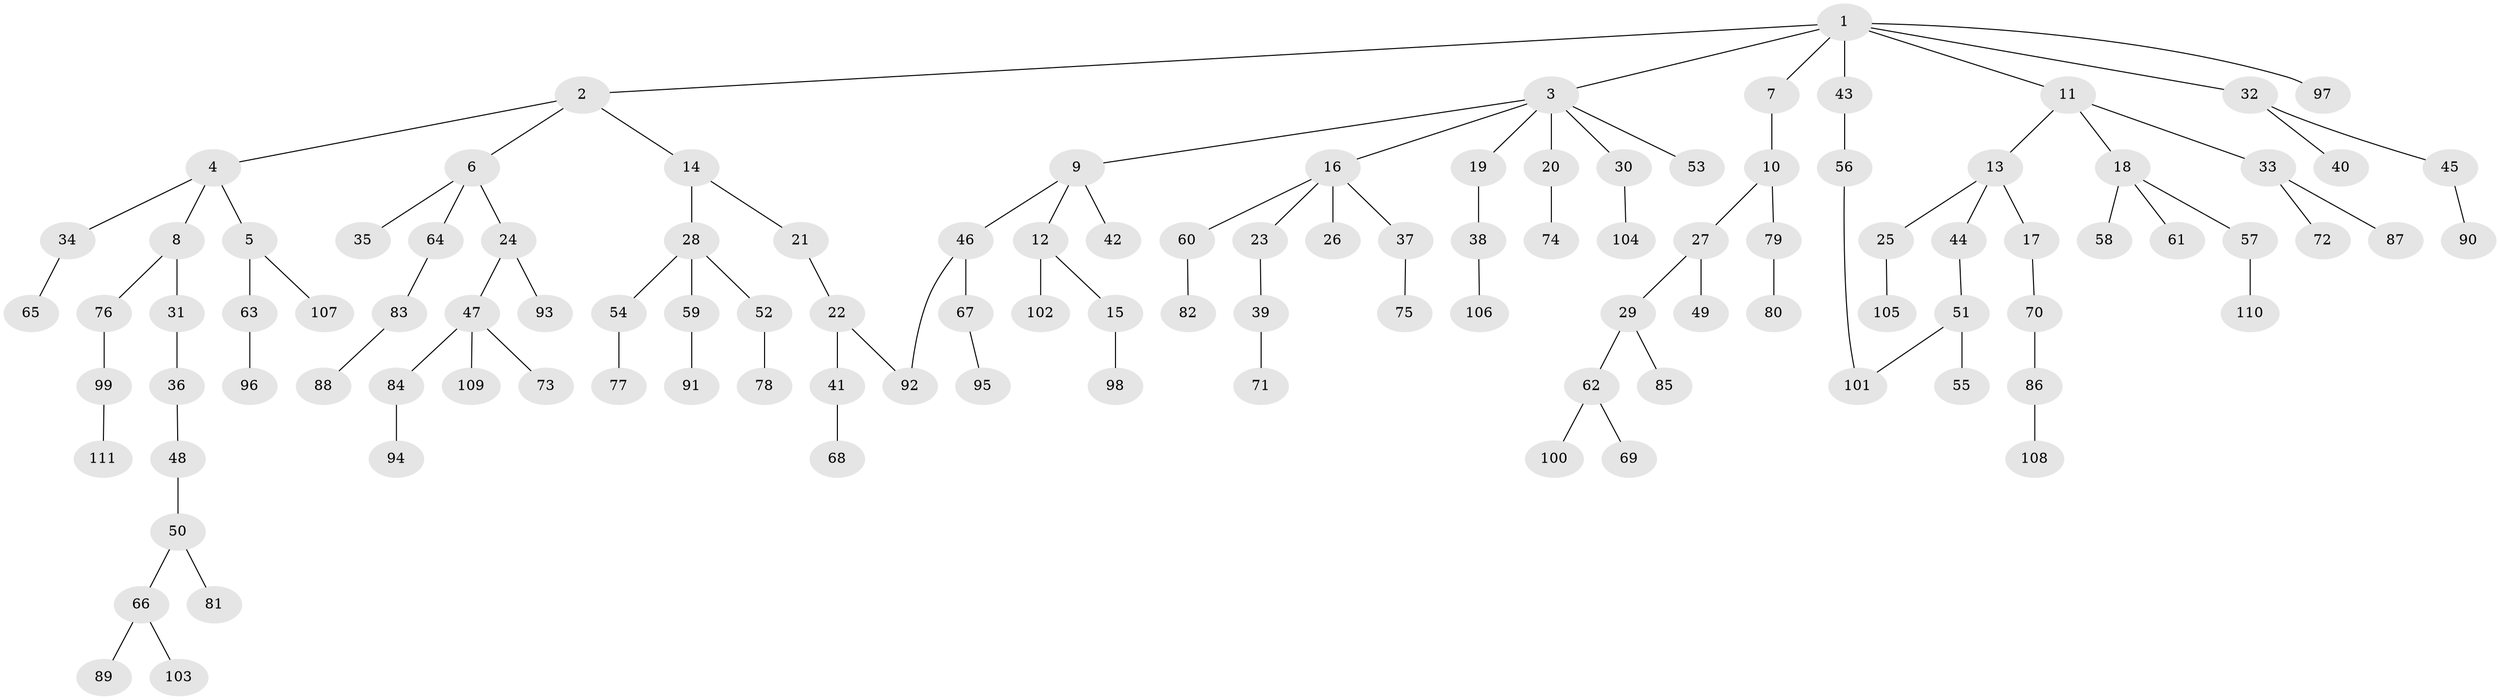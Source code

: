 // Generated by graph-tools (version 1.1) at 2025/25/03/09/25 03:25:32]
// undirected, 111 vertices, 112 edges
graph export_dot {
graph [start="1"]
  node [color=gray90,style=filled];
  1;
  2;
  3;
  4;
  5;
  6;
  7;
  8;
  9;
  10;
  11;
  12;
  13;
  14;
  15;
  16;
  17;
  18;
  19;
  20;
  21;
  22;
  23;
  24;
  25;
  26;
  27;
  28;
  29;
  30;
  31;
  32;
  33;
  34;
  35;
  36;
  37;
  38;
  39;
  40;
  41;
  42;
  43;
  44;
  45;
  46;
  47;
  48;
  49;
  50;
  51;
  52;
  53;
  54;
  55;
  56;
  57;
  58;
  59;
  60;
  61;
  62;
  63;
  64;
  65;
  66;
  67;
  68;
  69;
  70;
  71;
  72;
  73;
  74;
  75;
  76;
  77;
  78;
  79;
  80;
  81;
  82;
  83;
  84;
  85;
  86;
  87;
  88;
  89;
  90;
  91;
  92;
  93;
  94;
  95;
  96;
  97;
  98;
  99;
  100;
  101;
  102;
  103;
  104;
  105;
  106;
  107;
  108;
  109;
  110;
  111;
  1 -- 2;
  1 -- 3;
  1 -- 7;
  1 -- 11;
  1 -- 32;
  1 -- 43;
  1 -- 97;
  2 -- 4;
  2 -- 6;
  2 -- 14;
  3 -- 9;
  3 -- 16;
  3 -- 19;
  3 -- 20;
  3 -- 30;
  3 -- 53;
  4 -- 5;
  4 -- 8;
  4 -- 34;
  5 -- 63;
  5 -- 107;
  6 -- 24;
  6 -- 35;
  6 -- 64;
  7 -- 10;
  8 -- 31;
  8 -- 76;
  9 -- 12;
  9 -- 42;
  9 -- 46;
  10 -- 27;
  10 -- 79;
  11 -- 13;
  11 -- 18;
  11 -- 33;
  12 -- 15;
  12 -- 102;
  13 -- 17;
  13 -- 25;
  13 -- 44;
  14 -- 21;
  14 -- 28;
  15 -- 98;
  16 -- 23;
  16 -- 26;
  16 -- 37;
  16 -- 60;
  17 -- 70;
  18 -- 57;
  18 -- 58;
  18 -- 61;
  19 -- 38;
  20 -- 74;
  21 -- 22;
  22 -- 41;
  22 -- 92;
  23 -- 39;
  24 -- 47;
  24 -- 93;
  25 -- 105;
  27 -- 29;
  27 -- 49;
  28 -- 52;
  28 -- 54;
  28 -- 59;
  29 -- 62;
  29 -- 85;
  30 -- 104;
  31 -- 36;
  32 -- 40;
  32 -- 45;
  33 -- 72;
  33 -- 87;
  34 -- 65;
  36 -- 48;
  37 -- 75;
  38 -- 106;
  39 -- 71;
  41 -- 68;
  43 -- 56;
  44 -- 51;
  45 -- 90;
  46 -- 67;
  46 -- 92;
  47 -- 73;
  47 -- 84;
  47 -- 109;
  48 -- 50;
  50 -- 66;
  50 -- 81;
  51 -- 55;
  51 -- 101;
  52 -- 78;
  54 -- 77;
  56 -- 101;
  57 -- 110;
  59 -- 91;
  60 -- 82;
  62 -- 69;
  62 -- 100;
  63 -- 96;
  64 -- 83;
  66 -- 89;
  66 -- 103;
  67 -- 95;
  70 -- 86;
  76 -- 99;
  79 -- 80;
  83 -- 88;
  84 -- 94;
  86 -- 108;
  99 -- 111;
}
